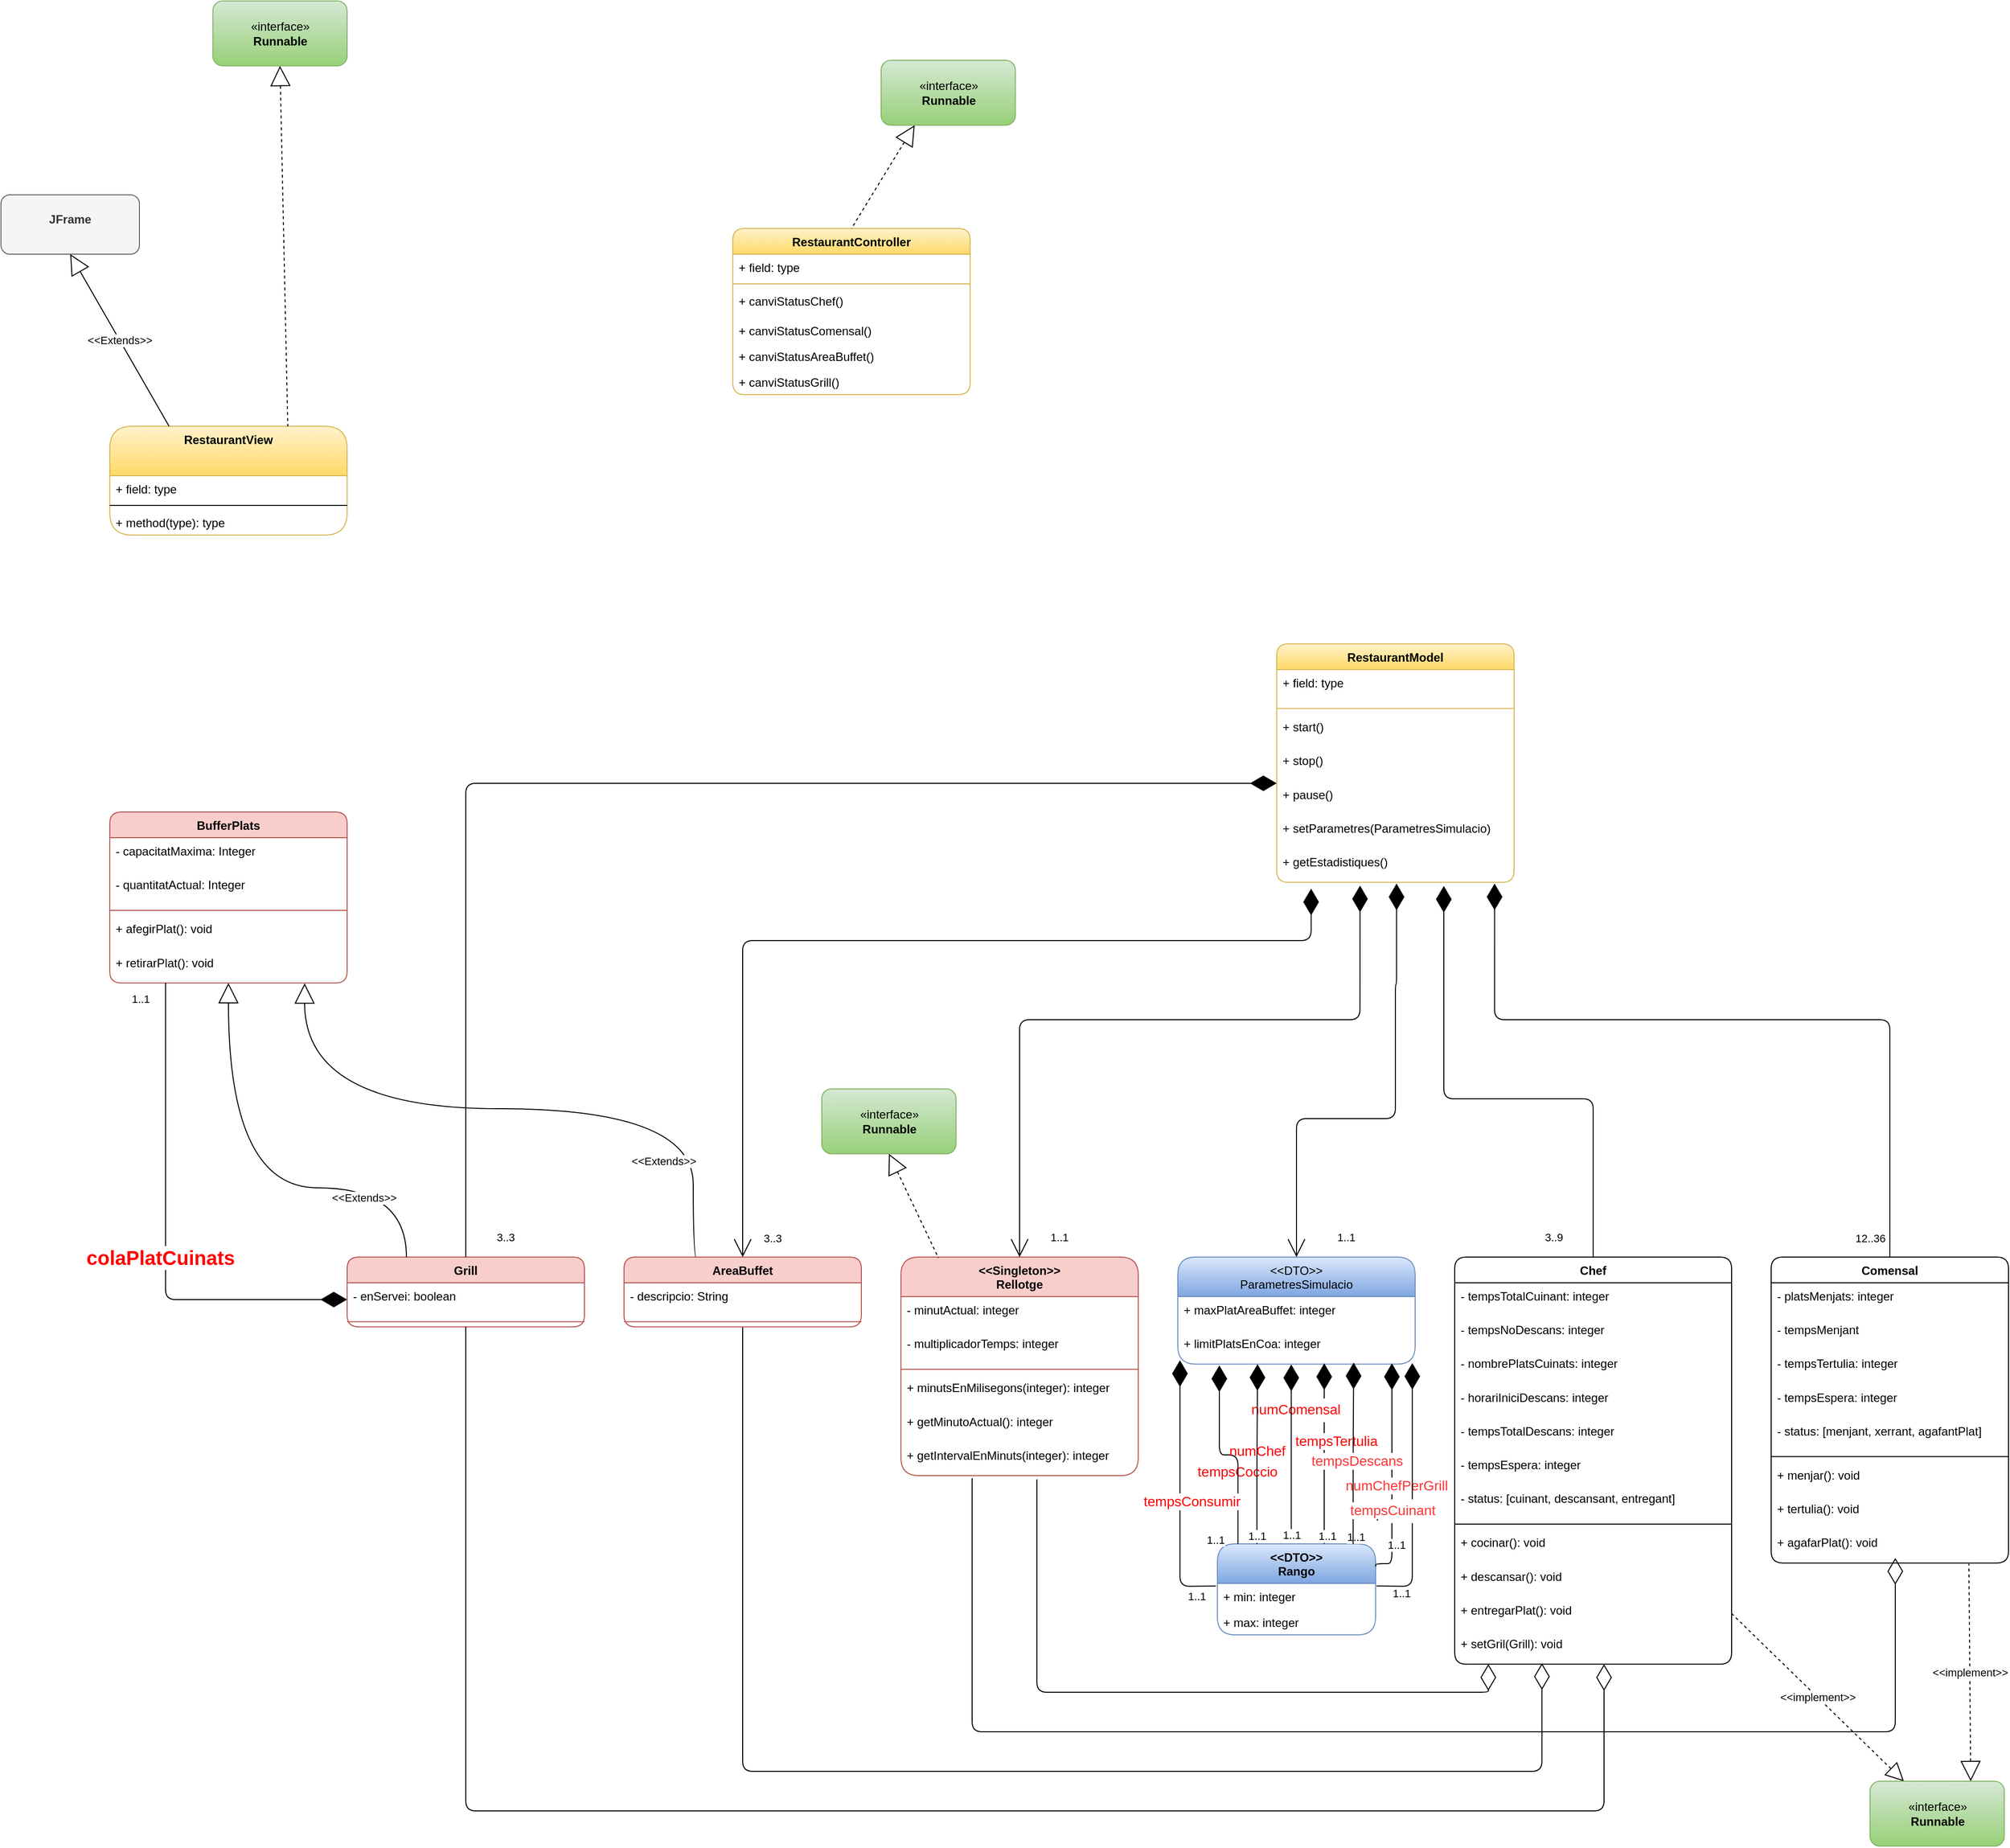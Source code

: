 <mxfile version="20.3.0" type="device"><diagram id="F5AzHidbsRb3U1kMEYtP" name="Classes"><mxGraphModel dx="2878" dy="2271" grid="1" gridSize="10" guides="1" tooltips="1" connect="1" arrows="1" fold="1" page="0" pageScale="1" pageWidth="827" pageHeight="1169" background="none" math="0" shadow="0"><root><mxCell id="0"/><mxCell id="1" parent="0"/><mxCell id="1yfd3yDIQz3GNHURga52-110" value="RestaurantView" style="swimlane;fontStyle=1;align=center;verticalAlign=top;childLayout=stackLayout;horizontal=1;startSize=50;horizontalStack=0;resizeParent=1;resizeParentMax=0;resizeLast=0;collapsible=1;marginBottom=0;rounded=1;fillColor=#fff2cc;gradientColor=#ffd966;strokeColor=#d6b656;" parent="1" vertex="1"><mxGeometry x="-360" y="-400" width="240" height="110" as="geometry"/></mxCell><mxCell id="1yfd3yDIQz3GNHURga52-111" value="+ field: type" style="text;align=left;verticalAlign=top;spacingLeft=4;spacingRight=4;overflow=hidden;rotatable=0;points=[[0,0.5],[1,0.5]];portConstraint=eastwest;rounded=1;" parent="1yfd3yDIQz3GNHURga52-110" vertex="1"><mxGeometry y="50" width="240" height="26" as="geometry"/></mxCell><mxCell id="1yfd3yDIQz3GNHURga52-112" value="" style="line;strokeWidth=1;align=left;verticalAlign=middle;spacingTop=-1;spacingLeft=3;spacingRight=3;rotatable=0;labelPosition=right;points=[];portConstraint=eastwest;rounded=1;" parent="1yfd3yDIQz3GNHURga52-110" vertex="1"><mxGeometry y="76" width="240" height="8" as="geometry"/></mxCell><mxCell id="1yfd3yDIQz3GNHURga52-113" value="+ method(type): type" style="text;align=left;verticalAlign=top;spacingLeft=4;spacingRight=4;overflow=hidden;rotatable=0;points=[[0,0.5],[1,0.5]];portConstraint=eastwest;rounded=1;" parent="1yfd3yDIQz3GNHURga52-110" vertex="1"><mxGeometry y="84" width="240" height="26" as="geometry"/></mxCell><mxCell id="1yfd3yDIQz3GNHURga52-118" value="RestaurantController" style="swimlane;fontStyle=1;align=center;verticalAlign=top;childLayout=stackLayout;horizontal=1;startSize=26;horizontalStack=0;resizeParent=1;resizeParentMax=0;resizeLast=0;collapsible=1;marginBottom=0;fillColor=#fff2cc;strokeColor=#d6b656;rounded=1;gradientColor=#ffd966;" parent="1" vertex="1"><mxGeometry x="270" y="-600" width="240" height="168" as="geometry"/></mxCell><mxCell id="1yfd3yDIQz3GNHURga52-119" value="+ field: type" style="text;strokeColor=none;fillColor=none;align=left;verticalAlign=top;spacingLeft=4;spacingRight=4;overflow=hidden;rotatable=0;points=[[0,0.5],[1,0.5]];portConstraint=eastwest;rounded=1;" parent="1yfd3yDIQz3GNHURga52-118" vertex="1"><mxGeometry y="26" width="240" height="26" as="geometry"/></mxCell><mxCell id="1yfd3yDIQz3GNHURga52-120" value="" style="line;strokeWidth=1;fillColor=none;align=left;verticalAlign=middle;spacingTop=-1;spacingLeft=3;spacingRight=3;rotatable=0;labelPosition=right;points=[];portConstraint=eastwest;strokeColor=inherit;rounded=1;" parent="1yfd3yDIQz3GNHURga52-118" vertex="1"><mxGeometry y="52" width="240" height="8" as="geometry"/></mxCell><mxCell id="1yfd3yDIQz3GNHURga52-121" value="+ canviStatusChef()" style="text;strokeColor=none;fillColor=none;align=left;verticalAlign=top;spacingLeft=4;spacingRight=4;overflow=hidden;rotatable=0;points=[[0,0.5],[1,0.5]];portConstraint=eastwest;rounded=1;" parent="1yfd3yDIQz3GNHURga52-118" vertex="1"><mxGeometry y="60" width="240" height="30" as="geometry"/></mxCell><mxCell id="1yfd3yDIQz3GNHURga52-150" value="+ canviStatusComensal()" style="text;strokeColor=none;fillColor=none;align=left;verticalAlign=top;spacingLeft=4;spacingRight=4;overflow=hidden;rotatable=0;points=[[0,0.5],[1,0.5]];portConstraint=eastwest;rounded=1;" parent="1yfd3yDIQz3GNHURga52-118" vertex="1"><mxGeometry y="90" width="240" height="26" as="geometry"/></mxCell><mxCell id="1yfd3yDIQz3GNHURga52-151" value="+ canviStatusAreaBuffet()" style="text;strokeColor=none;fillColor=none;align=left;verticalAlign=top;spacingLeft=4;spacingRight=4;overflow=hidden;rotatable=0;points=[[0,0.5],[1,0.5]];portConstraint=eastwest;rounded=1;" parent="1yfd3yDIQz3GNHURga52-118" vertex="1"><mxGeometry y="116" width="240" height="26" as="geometry"/></mxCell><mxCell id="1yfd3yDIQz3GNHURga52-152" value="+ canviStatusGrill()" style="text;strokeColor=none;fillColor=none;align=left;verticalAlign=top;spacingLeft=4;spacingRight=4;overflow=hidden;rotatable=0;points=[[0,0.5],[1,0.5]];portConstraint=eastwest;rounded=1;" parent="1yfd3yDIQz3GNHURga52-118" vertex="1"><mxGeometry y="142" width="240" height="26" as="geometry"/></mxCell><mxCell id="1yfd3yDIQz3GNHURga52-1" value="Chef" style="swimlane;fontStyle=1;align=center;verticalAlign=top;childLayout=stackLayout;horizontal=1;startSize=26;horizontalStack=0;resizeParent=1;resizeParentMax=0;resizeLast=0;collapsible=1;marginBottom=0;rounded=1;" parent="1" vertex="1"><mxGeometry x="1000" y="440" width="280" height="411.677" as="geometry"/></mxCell><mxCell id="1yfd3yDIQz3GNHURga52-2" value="- tempsTotalCuinant: integer" style="text;strokeColor=none;fillColor=none;align=left;verticalAlign=top;spacingLeft=4;spacingRight=4;overflow=hidden;rotatable=0;points=[[0,0.5],[1,0.5]];portConstraint=eastwest;rounded=1;" parent="1yfd3yDIQz3GNHURga52-1" vertex="1"><mxGeometry y="26" width="280" height="34.108" as="geometry"/></mxCell><mxCell id="1yfd3yDIQz3GNHURga52-48" value="- tempsNoDescans: integer" style="text;strokeColor=none;fillColor=none;align=left;verticalAlign=top;spacingLeft=4;spacingRight=4;overflow=hidden;rotatable=0;points=[[0,0.5],[1,0.5]];portConstraint=eastwest;rounded=1;" parent="1yfd3yDIQz3GNHURga52-1" vertex="1"><mxGeometry y="60.108" width="280" height="34.108" as="geometry"/></mxCell><mxCell id="1yfd3yDIQz3GNHURga52-49" value="- nombrePlatsCuinats: integer" style="text;strokeColor=none;fillColor=none;align=left;verticalAlign=top;spacingLeft=4;spacingRight=4;overflow=hidden;rotatable=0;points=[[0,0.5],[1,0.5]];portConstraint=eastwest;rounded=1;" parent="1yfd3yDIQz3GNHURga52-1" vertex="1"><mxGeometry y="94.215" width="280" height="34.108" as="geometry"/></mxCell><mxCell id="1yfd3yDIQz3GNHURga52-50" value="- horariIniciDescans: integer" style="text;strokeColor=none;fillColor=none;align=left;verticalAlign=top;spacingLeft=4;spacingRight=4;overflow=hidden;rotatable=0;points=[[0,0.5],[1,0.5]];portConstraint=eastwest;rounded=1;" parent="1yfd3yDIQz3GNHURga52-1" vertex="1"><mxGeometry y="128.323" width="280" height="34.108" as="geometry"/></mxCell><mxCell id="1yfd3yDIQz3GNHURga52-51" value="- tempsTotalDescans: integer" style="text;strokeColor=none;fillColor=none;align=left;verticalAlign=top;spacingLeft=4;spacingRight=4;overflow=hidden;rotatable=0;points=[[0,0.5],[1,0.5]];portConstraint=eastwest;rounded=1;" parent="1yfd3yDIQz3GNHURga52-1" vertex="1"><mxGeometry y="162.43" width="280" height="34.108" as="geometry"/></mxCell><mxCell id="1yfd3yDIQz3GNHURga52-60" value="- tempsEspera: integer" style="text;strokeColor=none;fillColor=none;align=left;verticalAlign=top;spacingLeft=4;spacingRight=4;overflow=hidden;rotatable=0;points=[[0,0.5],[1,0.5]];portConstraint=eastwest;rounded=1;" parent="1yfd3yDIQz3GNHURga52-1" vertex="1"><mxGeometry y="196.538" width="280" height="34.108" as="geometry"/></mxCell><mxCell id="1yfd3yDIQz3GNHURga52-58" value="- status: [cuinant, descansant, entregant]" style="text;strokeColor=none;fillColor=none;align=left;verticalAlign=top;spacingLeft=4;spacingRight=4;overflow=hidden;rotatable=0;points=[[0,0.5],[1,0.5]];portConstraint=eastwest;rounded=1;" parent="1yfd3yDIQz3GNHURga52-1" vertex="1"><mxGeometry y="230.645" width="280" height="34.108" as="geometry"/></mxCell><mxCell id="1yfd3yDIQz3GNHURga52-3" value="" style="line;strokeWidth=1;fillColor=none;align=left;verticalAlign=middle;spacingTop=-1;spacingLeft=3;spacingRight=3;rotatable=0;labelPosition=right;points=[];portConstraint=eastwest;strokeColor=inherit;rounded=1;" parent="1yfd3yDIQz3GNHURga52-1" vertex="1"><mxGeometry y="264.753" width="280" height="10.495" as="geometry"/></mxCell><mxCell id="1yfd3yDIQz3GNHURga52-4" value="+ cocinar(): void" style="text;strokeColor=none;fillColor=none;align=left;verticalAlign=top;spacingLeft=4;spacingRight=4;overflow=hidden;rotatable=0;points=[[0,0.5],[1,0.5]];portConstraint=eastwest;rounded=1;" parent="1yfd3yDIQz3GNHURga52-1" vertex="1"><mxGeometry y="275.247" width="280" height="34.108" as="geometry"/></mxCell><mxCell id="1yfd3yDIQz3GNHURga52-41" value="+ descansar(): void" style="text;strokeColor=none;fillColor=none;align=left;verticalAlign=top;spacingLeft=4;spacingRight=4;overflow=hidden;rotatable=0;points=[[0,0.5],[1,0.5]];portConstraint=eastwest;rounded=1;" parent="1yfd3yDIQz3GNHURga52-1" vertex="1"><mxGeometry y="309.355" width="280" height="34.108" as="geometry"/></mxCell><mxCell id="1yfd3yDIQz3GNHURga52-42" value="+ entregarPlat(): void" style="text;strokeColor=none;fillColor=none;align=left;verticalAlign=top;spacingLeft=4;spacingRight=4;overflow=hidden;rotatable=0;points=[[0,0.5],[1,0.5]];portConstraint=eastwest;rounded=1;" parent="1yfd3yDIQz3GNHURga52-1" vertex="1"><mxGeometry y="343.462" width="280" height="34.108" as="geometry"/></mxCell><mxCell id="1yfd3yDIQz3GNHURga52-47" value="+ setGril(Grill): void" style="text;strokeColor=none;fillColor=none;align=left;verticalAlign=top;spacingLeft=4;spacingRight=4;overflow=hidden;rotatable=0;points=[[0,0.5],[1,0.5]];portConstraint=eastwest;rounded=1;" parent="1yfd3yDIQz3GNHURga52-1" vertex="1"><mxGeometry y="377.57" width="280" height="34.108" as="geometry"/></mxCell><mxCell id="1yfd3yDIQz3GNHURga52-5" value="Comensal" style="swimlane;fontStyle=1;align=center;verticalAlign=top;childLayout=stackLayout;horizontal=1;startSize=26;horizontalStack=0;resizeParent=1;resizeParentMax=0;resizeLast=0;collapsible=1;marginBottom=0;rounded=1;" parent="1" vertex="1"><mxGeometry x="1320" y="440" width="240" height="309.355" as="geometry"/></mxCell><mxCell id="1yfd3yDIQz3GNHURga52-6" value="- platsMenjats: integer" style="text;strokeColor=none;fillColor=none;align=left;verticalAlign=top;spacingLeft=4;spacingRight=4;overflow=hidden;rotatable=0;points=[[0,0.5],[1,0.5]];portConstraint=eastwest;rounded=1;" parent="1yfd3yDIQz3GNHURga52-5" vertex="1"><mxGeometry y="26" width="240" height="34.108" as="geometry"/></mxCell><mxCell id="1yfd3yDIQz3GNHURga52-55" value="- tempsMenjant" style="text;strokeColor=none;fillColor=none;align=left;verticalAlign=top;spacingLeft=4;spacingRight=4;overflow=hidden;rotatable=0;points=[[0,0.5],[1,0.5]];portConstraint=eastwest;rounded=1;" parent="1yfd3yDIQz3GNHURga52-5" vertex="1"><mxGeometry y="60.108" width="240" height="34.108" as="geometry"/></mxCell><mxCell id="1yfd3yDIQz3GNHURga52-56" value="- tempsTertulia: integer" style="text;strokeColor=none;fillColor=none;align=left;verticalAlign=top;spacingLeft=4;spacingRight=4;overflow=hidden;rotatable=0;points=[[0,0.5],[1,0.5]];portConstraint=eastwest;rounded=1;" parent="1yfd3yDIQz3GNHURga52-5" vertex="1"><mxGeometry y="94.215" width="240" height="34.108" as="geometry"/></mxCell><mxCell id="1yfd3yDIQz3GNHURga52-59" value="- tempsEspera: integer" style="text;strokeColor=none;fillColor=none;align=left;verticalAlign=top;spacingLeft=4;spacingRight=4;overflow=hidden;rotatable=0;points=[[0,0.5],[1,0.5]];portConstraint=eastwest;rounded=1;" parent="1yfd3yDIQz3GNHURga52-5" vertex="1"><mxGeometry y="128.323" width="240" height="34.108" as="geometry"/></mxCell><mxCell id="1yfd3yDIQz3GNHURga52-57" value="- status: [menjant, xerrant, agafantPlat]" style="text;strokeColor=none;fillColor=none;align=left;verticalAlign=top;spacingLeft=4;spacingRight=4;overflow=hidden;rotatable=0;points=[[0,0.5],[1,0.5]];portConstraint=eastwest;rounded=1;" parent="1yfd3yDIQz3GNHURga52-5" vertex="1"><mxGeometry y="162.43" width="240" height="34.108" as="geometry"/></mxCell><mxCell id="1yfd3yDIQz3GNHURga52-7" value="" style="line;strokeWidth=1;fillColor=none;align=left;verticalAlign=middle;spacingTop=-1;spacingLeft=3;spacingRight=3;rotatable=0;labelPosition=right;points=[];portConstraint=eastwest;strokeColor=inherit;rounded=1;" parent="1yfd3yDIQz3GNHURga52-5" vertex="1"><mxGeometry y="196.538" width="240" height="10.495" as="geometry"/></mxCell><mxCell id="1yfd3yDIQz3GNHURga52-8" value="+ menjar(): void" style="text;strokeColor=none;fillColor=none;align=left;verticalAlign=top;spacingLeft=4;spacingRight=4;overflow=hidden;rotatable=0;points=[[0,0.5],[1,0.5]];portConstraint=eastwest;rounded=1;" parent="1yfd3yDIQz3GNHURga52-5" vertex="1"><mxGeometry y="207.032" width="240" height="34.108" as="geometry"/></mxCell><mxCell id="1yfd3yDIQz3GNHURga52-53" value="+ tertulia(): void" style="text;strokeColor=none;fillColor=none;align=left;verticalAlign=top;spacingLeft=4;spacingRight=4;overflow=hidden;rotatable=0;points=[[0,0.5],[1,0.5]];portConstraint=eastwest;rounded=1;" parent="1yfd3yDIQz3GNHURga52-5" vertex="1"><mxGeometry y="241.14" width="240" height="34.108" as="geometry"/></mxCell><mxCell id="1yfd3yDIQz3GNHURga52-54" value="+ agafarPlat(): void" style="text;strokeColor=none;fillColor=none;align=left;verticalAlign=top;spacingLeft=4;spacingRight=4;overflow=hidden;rotatable=0;points=[[0,0.5],[1,0.5]];portConstraint=eastwest;rounded=1;" parent="1yfd3yDIQz3GNHURga52-5" vertex="1"><mxGeometry y="275.247" width="240" height="34.108" as="geometry"/></mxCell><mxCell id="1yfd3yDIQz3GNHURga52-13" value="Grill" style="swimlane;fontStyle=1;align=center;verticalAlign=top;childLayout=stackLayout;horizontal=1;startSize=26;horizontalStack=0;resizeParent=1;resizeParentMax=0;resizeLast=0;collapsible=1;marginBottom=0;rounded=1;fillColor=#f8cecc;strokeColor=#b85450;" parent="1" vertex="1"><mxGeometry x="-120" y="440" width="240" height="70.602" as="geometry"/></mxCell><mxCell id="1yfd3yDIQz3GNHURga52-63" value="- enServei: boolean" style="text;strokeColor=none;fillColor=none;align=left;verticalAlign=top;spacingLeft=4;spacingRight=4;overflow=hidden;rotatable=0;points=[[0,0.5],[1,0.5]];portConstraint=eastwest;rounded=1;" parent="1yfd3yDIQz3GNHURga52-13" vertex="1"><mxGeometry y="26" width="240" height="34.108" as="geometry"/></mxCell><mxCell id="1yfd3yDIQz3GNHURga52-15" value="" style="line;strokeWidth=1;fillColor=none;align=left;verticalAlign=middle;spacingTop=-1;spacingLeft=3;spacingRight=3;rotatable=0;labelPosition=right;points=[];portConstraint=eastwest;strokeColor=inherit;rounded=1;" parent="1yfd3yDIQz3GNHURga52-13" vertex="1"><mxGeometry y="60.108" width="240" height="10.495" as="geometry"/></mxCell><mxCell id="1yfd3yDIQz3GNHURga52-28" value="RestaurantModel" style="swimlane;fontStyle=1;align=center;verticalAlign=top;childLayout=stackLayout;horizontal=1;startSize=26;horizontalStack=0;resizeParent=1;resizeParentMax=0;resizeLast=0;collapsible=1;marginBottom=0;rounded=1;fillColor=#fff2cc;gradientColor=#ffd966;strokeColor=#d6b656;" parent="1" vertex="1"><mxGeometry x="820" y="-180" width="240" height="241.14" as="geometry"/></mxCell><mxCell id="1yfd3yDIQz3GNHURga52-29" value="+ field: type" style="text;strokeColor=none;fillColor=none;align=left;verticalAlign=top;spacingLeft=4;spacingRight=4;overflow=hidden;rotatable=0;points=[[0,0.5],[1,0.5]];portConstraint=eastwest;rounded=1;" parent="1yfd3yDIQz3GNHURga52-28" vertex="1"><mxGeometry y="26" width="240" height="34.108" as="geometry"/></mxCell><mxCell id="1yfd3yDIQz3GNHURga52-30" value="" style="line;strokeWidth=1;fillColor=none;align=left;verticalAlign=middle;spacingTop=-1;spacingLeft=3;spacingRight=3;rotatable=0;labelPosition=right;points=[];portConstraint=eastwest;strokeColor=inherit;rounded=1;" parent="1yfd3yDIQz3GNHURga52-28" vertex="1"><mxGeometry y="60.108" width="240" height="10.495" as="geometry"/></mxCell><mxCell id="1yfd3yDIQz3GNHURga52-31" value="+ start()" style="text;strokeColor=none;fillColor=none;align=left;verticalAlign=top;spacingLeft=4;spacingRight=4;overflow=hidden;rotatable=0;points=[[0,0.5],[1,0.5]];portConstraint=eastwest;rounded=1;" parent="1yfd3yDIQz3GNHURga52-28" vertex="1"><mxGeometry y="70.602" width="240" height="34.108" as="geometry"/></mxCell><mxCell id="1yfd3yDIQz3GNHURga52-144" value="+ stop()" style="text;strokeColor=none;fillColor=none;align=left;verticalAlign=top;spacingLeft=4;spacingRight=4;overflow=hidden;rotatable=0;points=[[0,0.5],[1,0.5]];portConstraint=eastwest;rounded=1;" parent="1yfd3yDIQz3GNHURga52-28" vertex="1"><mxGeometry y="104.71" width="240" height="34.108" as="geometry"/></mxCell><mxCell id="1yfd3yDIQz3GNHURga52-145" value="+ pause()" style="text;strokeColor=none;fillColor=none;align=left;verticalAlign=top;spacingLeft=4;spacingRight=4;overflow=hidden;rotatable=0;points=[[0,0.5],[1,0.5]];portConstraint=eastwest;rounded=1;" parent="1yfd3yDIQz3GNHURga52-28" vertex="1"><mxGeometry y="138.817" width="240" height="34.108" as="geometry"/></mxCell><mxCell id="1yfd3yDIQz3GNHURga52-146" value="+ setParametres(ParametresSimulacio)" style="text;strokeColor=none;fillColor=none;align=left;verticalAlign=top;spacingLeft=4;spacingRight=4;overflow=hidden;rotatable=0;points=[[0,0.5],[1,0.5]];portConstraint=eastwest;rounded=1;" parent="1yfd3yDIQz3GNHURga52-28" vertex="1"><mxGeometry y="172.925" width="240" height="34.108" as="geometry"/></mxCell><mxCell id="1yfd3yDIQz3GNHURga52-147" value="+ getEstadistiques()" style="text;strokeColor=none;fillColor=none;align=left;verticalAlign=top;spacingLeft=4;spacingRight=4;overflow=hidden;rotatable=0;points=[[0,0.5],[1,0.5]];portConstraint=eastwest;rounded=1;" parent="1yfd3yDIQz3GNHURga52-28" vertex="1"><mxGeometry y="207.032" width="240" height="34.108" as="geometry"/></mxCell><mxCell id="1yfd3yDIQz3GNHURga52-32" value="" style="endArrow=diamondThin;endFill=1;endSize=24;html=1;rounded=1;exitX=0.5;exitY=0;exitDx=0;exitDy=0;edgeStyle=orthogonalEdgeStyle;entryX=0.145;entryY=1.188;entryDx=0;entryDy=0;startArrow=open;startFill=0;startSize=16;entryPerimeter=0;" parent="1" source="1yfd3yDIQz3GNHURga52-9" target="1yfd3yDIQz3GNHURga52-147" edge="1"><mxGeometry width="160" relative="1" as="geometry"><mxPoint x="510.213" y="469.677" as="sourcePoint"/><mxPoint x="820" y="78.194" as="targetPoint"/><Array as="points"><mxPoint x="280" y="120"/><mxPoint x="855" y="120"/></Array></mxGeometry></mxCell><mxCell id="1yfd3yDIQz3GNHURga52-33" value="3..3" style="edgeLabel;html=1;align=center;verticalAlign=middle;resizable=0;points=[];rounded=1;" parent="1yfd3yDIQz3GNHURga52-32" vertex="1" connectable="0"><mxGeometry x="-0.754" y="-3" relative="1" as="geometry"><mxPoint x="27" y="97" as="offset"/></mxGeometry></mxCell><mxCell id="1yfd3yDIQz3GNHURga52-34" value="" style="endArrow=diamondThin;endFill=1;endSize=24;html=1;rounded=1;exitX=0.5;exitY=0;exitDx=0;exitDy=0;edgeStyle=orthogonalEdgeStyle;entryX=0.918;entryY=1.035;entryDx=0;entryDy=0;entryPerimeter=0;" parent="1" source="1yfd3yDIQz3GNHURga52-5" target="1yfd3yDIQz3GNHURga52-147" edge="1"><mxGeometry width="160" relative="1" as="geometry"><mxPoint x="584.255" y="456.559" as="sourcePoint"/><mxPoint x="1013.44" y="97.567" as="targetPoint"/><Array as="points"><mxPoint x="1440" y="200"/><mxPoint x="1040" y="200"/></Array></mxGeometry></mxCell><mxCell id="1yfd3yDIQz3GNHURga52-37" value="12..36" style="edgeLabel;html=1;align=center;verticalAlign=middle;resizable=0;points=[];rounded=1;" parent="1yfd3yDIQz3GNHURga52-34" vertex="1" connectable="0"><mxGeometry x="-0.597" y="1" relative="1" as="geometry"><mxPoint x="-19" y="137" as="offset"/></mxGeometry></mxCell><mxCell id="1yfd3yDIQz3GNHURga52-35" value="3..3" style="endArrow=diamondThin;endFill=1;endSize=24;html=1;rounded=1;exitX=0.5;exitY=0;exitDx=0;exitDy=0;edgeStyle=elbowEdgeStyle;entryX=0;entryY=0.058;entryDx=0;entryDy=0;elbow=vertical;entryPerimeter=0;" parent="1" source="1yfd3yDIQz3GNHURga52-13" target="1yfd3yDIQz3GNHURga52-145" edge="1"><mxGeometry x="-0.969" y="-40" width="160" relative="1" as="geometry"><mxPoint x="732.34" y="430.323" as="sourcePoint"/><mxPoint x="320" y="150" as="targetPoint"/><Array as="points"><mxPoint x="440" y="-39"/></Array><mxPoint as="offset"/></mxGeometry></mxCell><mxCell id="1yfd3yDIQz3GNHURga52-36" value="3..9" style="endArrow=diamondThin;endFill=1;endSize=24;html=1;rounded=1;exitX=0.5;exitY=0;exitDx=0;exitDy=0;edgeStyle=orthogonalEdgeStyle;entryX=0.704;entryY=1.105;entryDx=0;entryDy=0;entryPerimeter=0;" parent="1" source="1yfd3yDIQz3GNHURga52-1" target="1yfd3yDIQz3GNHURga52-147" edge="1"><mxGeometry x="-0.924" y="40" width="160" relative="1" as="geometry"><mxPoint x="744.681" y="443.441" as="sourcePoint"/><mxPoint x="958.72" y="95.247" as="targetPoint"/><mxPoint as="offset"/><Array as="points"><mxPoint x="1140" y="280"/><mxPoint x="989" y="280"/></Array></mxGeometry></mxCell><mxCell id="1yfd3yDIQz3GNHURga52-99" value="&amp;lt;&amp;lt;implement&amp;gt;&amp;gt;" style="rounded=1;orthogonalLoop=1;jettySize=auto;html=1;strokeWidth=1;startArrow=block;startFill=0;endArrow=none;endFill=0;startSize=16;endSize=18;dashed=1;entryX=1;entryY=0.5;entryDx=0;entryDy=0;" parent="1" source="1yfd3yDIQz3GNHURga52-38" target="1yfd3yDIQz3GNHURga52-42" edge="1"><mxGeometry relative="1" as="geometry"><mxPoint x="1213.617" y="417.204" as="targetPoint"/><Array as="points"/></mxGeometry></mxCell><mxCell id="1yfd3yDIQz3GNHURga52-101" value="&amp;lt;&amp;lt;implement&amp;gt;&amp;gt;" style="rounded=1;orthogonalLoop=1;jettySize=auto;html=1;exitX=0.75;exitY=0;exitDx=0;exitDy=0;entryX=0.833;entryY=1.025;entryDx=0;entryDy=0;strokeWidth=1;startArrow=block;startFill=0;endArrow=none;endFill=0;startSize=18;endSize=18;dashed=1;entryPerimeter=0;" parent="1" source="1yfd3yDIQz3GNHURga52-38" target="1yfd3yDIQz3GNHURga52-54" edge="1"><mxGeometry relative="1" as="geometry"/></mxCell><mxCell id="1yfd3yDIQz3GNHURga52-38" value="«interface»&lt;br&gt;&lt;b&gt;Runnable&lt;/b&gt;" style="html=1;rounded=1;fillColor=#d5e8d4;strokeColor=#82b366;gradientColor=#97d077;" parent="1" vertex="1"><mxGeometry x="1419.996" y="970.005" width="135.745" height="65.591" as="geometry"/></mxCell><mxCell id="1yfd3yDIQz3GNHURga52-46" value="" style="endArrow=diamondThin;endFill=0;endSize=24;html=1;rounded=1;strokeWidth=1;edgeStyle=orthogonalEdgeStyle;" parent="1" source="1yfd3yDIQz3GNHURga52-13" target="1yfd3yDIQz3GNHURga52-47" edge="1"><mxGeometry width="160" relative="1" as="geometry"><mxPoint x="214.043" y="640.215" as="sourcePoint"/><mxPoint x="732.34" y="456.559" as="targetPoint"/><Array as="points"><mxPoint y="1000"/><mxPoint x="1151" y="1000"/></Array></mxGeometry></mxCell><mxCell id="1yfd3yDIQz3GNHURga52-64" value="&lt;&lt;DTO&gt;&gt;&#10;ParametresSimulacio" style="swimlane;fontStyle=0;childLayout=stackLayout;horizontal=1;startSize=40;fillColor=#dae8fc;horizontalStack=0;resizeParent=1;resizeParentMax=0;resizeLast=0;collapsible=1;marginBottom=0;rounded=1;strokeColor=#6c8ebf;gradientColor=#7ea6e0;" parent="1" vertex="1"><mxGeometry x="720" y="440" width="240" height="108.215" as="geometry"><mxRectangle x="-480" y="417.2" width="150" height="30" as="alternateBounds"/></mxGeometry></mxCell><mxCell id="1yfd3yDIQz3GNHURga52-82" value="+ maxPlatAreaBuffet: integer" style="text;strokeColor=none;fillColor=none;align=left;verticalAlign=top;spacingLeft=4;spacingRight=4;overflow=hidden;rotatable=0;points=[[0,0.5],[1,0.5]];portConstraint=eastwest;rounded=1;" parent="1yfd3yDIQz3GNHURga52-64" vertex="1"><mxGeometry y="40" width="240" height="34.108" as="geometry"/></mxCell><mxCell id="1yfd3yDIQz3GNHURga52-85" value="+ limitPlatsEnCoa: integer" style="text;strokeColor=none;fillColor=none;align=left;verticalAlign=top;spacingLeft=4;spacingRight=4;overflow=hidden;rotatable=0;points=[[0,0.5],[1,0.5]];portConstraint=eastwest;rounded=1;" parent="1yfd3yDIQz3GNHURga52-64" vertex="1"><mxGeometry y="74.108" width="240" height="34.108" as="geometry"/></mxCell><mxCell id="1yfd3yDIQz3GNHURga52-68" value="1..1" style="endArrow=diamondThin;endFill=1;endSize=24;html=1;rounded=1;strokeWidth=1;exitX=0.5;exitY=0;exitDx=0;exitDy=0;edgeStyle=orthogonalEdgeStyle;entryX=0.505;entryY=1.037;entryDx=0;entryDy=0;entryPerimeter=0;startArrow=open;startFill=0;startSize=16;" parent="1" source="1yfd3yDIQz3GNHURga52-64" target="1yfd3yDIQz3GNHURga52-147" edge="1"><mxGeometry x="-0.916" y="-50" width="160" relative="1" as="geometry"><mxPoint x="411.489" y="456.559" as="sourcePoint"/><mxPoint x="897.28" y="95.725" as="targetPoint"/><Array as="points"><mxPoint x="840" y="300"/><mxPoint x="940" y="300"/><mxPoint x="940" y="164"/><mxPoint x="941" y="164"/></Array><mxPoint as="offset"/></mxGeometry></mxCell><mxCell id="1yfd3yDIQz3GNHURga52-69" value="" style="endArrow=diamondThin;endFill=0;endSize=24;html=1;rounded=1;strokeWidth=1;edgeStyle=orthogonalEdgeStyle;entryX=0.315;entryY=0.97;entryDx=0;entryDy=0;entryPerimeter=0;" parent="1" source="1yfd3yDIQz3GNHURga52-9" target="1yfd3yDIQz3GNHURga52-47" edge="1"><mxGeometry width="160" relative="1" as="geometry"><mxPoint x="269.525" y="655.115" as="sourcePoint"/><mxPoint x="1100" y="890" as="targetPoint"/><Array as="points"><mxPoint x="280" y="960"/><mxPoint x="1088" y="960"/></Array></mxGeometry></mxCell><mxCell id="1yfd3yDIQz3GNHURga52-88" value="&lt;&lt;Singleton&gt;&gt;&#10;Rellotge" style="swimlane;fontStyle=1;align=center;verticalAlign=top;childLayout=stackLayout;horizontal=1;startSize=40;horizontalStack=0;resizeParent=1;resizeParentMax=0;resizeLast=0;collapsible=1;marginBottom=0;rounded=1;fillColor=#f8cecc;strokeColor=#b85450;" parent="1" vertex="1"><mxGeometry x="440" y="440" width="240" height="221.032" as="geometry"/></mxCell><mxCell id="1yfd3yDIQz3GNHURga52-89" value="- minutActual: integer" style="text;strokeColor=none;fillColor=none;align=left;verticalAlign=top;spacingLeft=4;spacingRight=4;overflow=hidden;rotatable=0;points=[[0,0.5],[1,0.5]];portConstraint=eastwest;rounded=1;" parent="1yfd3yDIQz3GNHURga52-88" vertex="1"><mxGeometry y="40" width="240" height="34.108" as="geometry"/></mxCell><mxCell id="1yfd3yDIQz3GNHURga52-107" value="- multiplicadorTemps: integer" style="text;strokeColor=none;fillColor=none;align=left;verticalAlign=top;spacingLeft=4;spacingRight=4;overflow=hidden;rotatable=0;points=[[0,0.5],[1,0.5]];portConstraint=eastwest;rounded=1;" parent="1yfd3yDIQz3GNHURga52-88" vertex="1"><mxGeometry y="74.108" width="240" height="34.108" as="geometry"/></mxCell><mxCell id="1yfd3yDIQz3GNHURga52-90" value="" style="line;strokeWidth=1;fillColor=none;align=left;verticalAlign=middle;spacingTop=-1;spacingLeft=3;spacingRight=3;rotatable=0;labelPosition=right;points=[];portConstraint=eastwest;strokeColor=inherit;rounded=1;" parent="1yfd3yDIQz3GNHURga52-88" vertex="1"><mxGeometry y="108.215" width="240" height="10.495" as="geometry"/></mxCell><mxCell id="1yfd3yDIQz3GNHURga52-95" value="+ minutsEnMilisegons(integer): integer" style="text;strokeColor=none;fillColor=none;align=left;verticalAlign=top;spacingLeft=4;spacingRight=4;overflow=hidden;rotatable=0;points=[[0,0.5],[1,0.5]];portConstraint=eastwest;rounded=1;" parent="1yfd3yDIQz3GNHURga52-88" vertex="1"><mxGeometry y="118.71" width="240" height="34.108" as="geometry"/></mxCell><mxCell id="1yfd3yDIQz3GNHURga52-102" value="+ getMinutoActual(): integer" style="text;strokeColor=none;fillColor=none;align=left;verticalAlign=top;spacingLeft=4;spacingRight=4;overflow=hidden;rotatable=0;points=[[0,0.5],[1,0.5]];portConstraint=eastwest;rounded=1;" parent="1yfd3yDIQz3GNHURga52-88" vertex="1"><mxGeometry y="152.817" width="240" height="34.108" as="geometry"/></mxCell><mxCell id="1yfd3yDIQz3GNHURga52-109" value="+ getIntervalEnMinuts(integer): integer" style="text;strokeColor=none;fillColor=none;align=left;verticalAlign=top;spacingLeft=4;spacingRight=4;overflow=hidden;rotatable=0;points=[[0,0.5],[1,0.5]];portConstraint=eastwest;rounded=1;" parent="1yfd3yDIQz3GNHURga52-88" vertex="1"><mxGeometry y="186.925" width="240" height="34.108" as="geometry"/></mxCell><mxCell id="1yfd3yDIQz3GNHURga52-141" value="«interface»&lt;br&gt;&lt;b&gt;Runnable&lt;/b&gt;" style="html=1;rounded=1;fillColor=#d5e8d4;strokeColor=#82b366;gradientColor=#97d077;" parent="1" vertex="1"><mxGeometry x="359.998" y="270.005" width="135.745" height="65.591" as="geometry"/></mxCell><mxCell id="1yfd3yDIQz3GNHURga52-142" value="1..1" style="endArrow=diamondThin;endFill=1;endSize=24;html=1;rounded=1;exitX=0.5;exitY=0;exitDx=0;exitDy=0;edgeStyle=orthogonalEdgeStyle;entryX=0.351;entryY=1.097;entryDx=0;entryDy=0;entryPerimeter=0;startArrow=open;startFill=0;startSize=16;" parent="1" source="1yfd3yDIQz3GNHURga52-88" target="1yfd3yDIQz3GNHURga52-147" edge="1"><mxGeometry x="-0.944" y="-40" width="160" relative="1" as="geometry"><mxPoint x="263.404" y="430.323" as="sourcePoint"/><mxPoint x="846.16" y="96.236" as="targetPoint"/><Array as="points"><mxPoint x="560" y="200"/><mxPoint x="904" y="200"/></Array><mxPoint as="offset"/></mxGeometry></mxCell><mxCell id="iZ9OrU1UNK4X2crRO8BI-17" value="&lt;&lt;DTO&gt;&gt;&#10;Rango" style="swimlane;fontStyle=1;align=center;verticalAlign=top;childLayout=stackLayout;horizontal=1;startSize=40;horizontalStack=0;resizeParent=1;resizeParentMax=0;resizeLast=0;collapsible=1;marginBottom=0;fillColor=#dae8fc;strokeColor=#6c8ebf;gradientColor=#7ea6e0;rounded=1;" parent="1" vertex="1"><mxGeometry x="760" y="730" width="160" height="92" as="geometry"/></mxCell><mxCell id="iZ9OrU1UNK4X2crRO8BI-18" value="+ min: integer" style="text;strokeColor=none;fillColor=none;align=left;verticalAlign=top;spacingLeft=4;spacingRight=4;overflow=hidden;rotatable=0;points=[[0,0.5],[1,0.5]];portConstraint=eastwest;" parent="iZ9OrU1UNK4X2crRO8BI-17" vertex="1"><mxGeometry y="40" width="160" height="26" as="geometry"/></mxCell><mxCell id="iZ9OrU1UNK4X2crRO8BI-21" value="+ max: integer" style="text;strokeColor=none;fillColor=none;align=left;verticalAlign=top;spacingLeft=4;spacingRight=4;overflow=hidden;rotatable=0;points=[[0,0.5],[1,0.5]];portConstraint=eastwest;" parent="iZ9OrU1UNK4X2crRO8BI-17" vertex="1"><mxGeometry y="66" width="160" height="26" as="geometry"/></mxCell><mxCell id="iZ9OrU1UNK4X2crRO8BI-22" value="BufferPlats" style="swimlane;fontStyle=1;align=center;verticalAlign=top;childLayout=stackLayout;horizontal=1;startSize=26;horizontalStack=0;resizeParent=1;resizeParentMax=0;resizeLast=0;collapsible=1;marginBottom=0;rounded=1;fillColor=#f8cecc;strokeColor=#b85450;" parent="1" vertex="1"><mxGeometry x="-360" y="-10" width="240" height="172.925" as="geometry"/></mxCell><mxCell id="iZ9OrU1UNK4X2crRO8BI-23" value="- capacitatMaxima: Integer" style="text;strokeColor=none;fillColor=none;align=left;verticalAlign=top;spacingLeft=4;spacingRight=4;overflow=hidden;rotatable=0;points=[[0,0.5],[1,0.5]];portConstraint=eastwest;rounded=1;" parent="iZ9OrU1UNK4X2crRO8BI-22" vertex="1"><mxGeometry y="26" width="240" height="34.108" as="geometry"/></mxCell><mxCell id="iZ9OrU1UNK4X2crRO8BI-24" value="- quantitatActual: Integer" style="text;strokeColor=none;fillColor=none;align=left;verticalAlign=top;spacingLeft=4;spacingRight=4;overflow=hidden;rotatable=0;points=[[0,0.5],[1,0.5]];portConstraint=eastwest;rounded=1;" parent="iZ9OrU1UNK4X2crRO8BI-22" vertex="1"><mxGeometry y="60.108" width="240" height="34.108" as="geometry"/></mxCell><mxCell id="iZ9OrU1UNK4X2crRO8BI-25" value="" style="line;strokeWidth=1;fillColor=none;align=left;verticalAlign=middle;spacingTop=-1;spacingLeft=3;spacingRight=3;rotatable=0;labelPosition=right;points=[];portConstraint=eastwest;strokeColor=inherit;rounded=1;" parent="iZ9OrU1UNK4X2crRO8BI-22" vertex="1"><mxGeometry y="94.215" width="240" height="10.495" as="geometry"/></mxCell><mxCell id="iZ9OrU1UNK4X2crRO8BI-26" value="+ afegirPlat(): void" style="text;strokeColor=none;fillColor=none;align=left;verticalAlign=top;spacingLeft=4;spacingRight=4;overflow=hidden;rotatable=0;points=[[0,0.5],[1,0.5]];portConstraint=eastwest;rounded=1;" parent="iZ9OrU1UNK4X2crRO8BI-22" vertex="1"><mxGeometry y="104.71" width="240" height="34.108" as="geometry"/></mxCell><mxCell id="iZ9OrU1UNK4X2crRO8BI-27" value="+ retirarPlat(): void" style="text;strokeColor=none;fillColor=none;align=left;verticalAlign=top;spacingLeft=4;spacingRight=4;overflow=hidden;rotatable=0;points=[[0,0.5],[1,0.5]];portConstraint=eastwest;rounded=1;" parent="iZ9OrU1UNK4X2crRO8BI-22" vertex="1"><mxGeometry y="138.817" width="240" height="34.108" as="geometry"/></mxCell><mxCell id="iZ9OrU1UNK4X2crRO8BI-28" value="&amp;lt;&amp;lt;Extends&amp;gt;&amp;gt;" style="rounded=1;orthogonalLoop=1;jettySize=auto;html=1;exitX=0.821;exitY=1.009;exitDx=0;exitDy=0;strokeWidth=1;startArrow=block;startFill=0;endArrow=none;endFill=0;startSize=18;endSize=18;exitPerimeter=0;entryX=0.323;entryY=0.011;entryDx=0;entryDy=0;entryPerimeter=0;edgeStyle=orthogonalEdgeStyle;curved=1;" parent="1" source="iZ9OrU1UNK4X2crRO8BI-27" target="1yfd3yDIQz3GNHURga52-9" edge="1"><mxGeometry x="0.678" y="-30" relative="1" as="geometry"><mxPoint x="-50" y="420" as="targetPoint"/><mxPoint x="-140.0" y="335.376" as="sourcePoint"/><Array as="points"><mxPoint x="-163" y="290"/><mxPoint x="230" y="290"/><mxPoint x="230" y="443"/></Array><mxPoint as="offset"/></mxGeometry></mxCell><mxCell id="1yfd3yDIQz3GNHURga52-9" value="AreaBuffet" style="swimlane;fontStyle=1;align=center;verticalAlign=top;childLayout=stackLayout;horizontal=1;startSize=26;horizontalStack=0;resizeParent=1;resizeParentMax=0;resizeLast=0;collapsible=1;marginBottom=0;rounded=1;fillColor=#f8cecc;strokeColor=#b85450;" parent="1" vertex="1"><mxGeometry x="160" y="440" width="240" height="70.602" as="geometry"/></mxCell><mxCell id="1yfd3yDIQz3GNHURga52-10" value="- descripcio: String" style="text;strokeColor=none;fillColor=none;align=left;verticalAlign=top;spacingLeft=4;spacingRight=4;overflow=hidden;rotatable=0;points=[[0,0.5],[1,0.5]];portConstraint=eastwest;rounded=1;" parent="1yfd3yDIQz3GNHURga52-9" vertex="1"><mxGeometry y="26" width="240" height="34.108" as="geometry"/></mxCell><mxCell id="1yfd3yDIQz3GNHURga52-11" value="" style="line;strokeWidth=1;fillColor=none;align=left;verticalAlign=middle;spacingTop=-1;spacingLeft=3;spacingRight=3;rotatable=0;labelPosition=right;points=[];portConstraint=eastwest;strokeColor=inherit;rounded=1;" parent="1yfd3yDIQz3GNHURga52-9" vertex="1"><mxGeometry y="60.108" width="240" height="10.495" as="geometry"/></mxCell><mxCell id="iZ9OrU1UNK4X2crRO8BI-33" value="" style="rounded=1;orthogonalLoop=1;jettySize=auto;html=1;exitX=0.5;exitY=1;exitDx=0;exitDy=0;strokeWidth=1;startArrow=block;startFill=0;endArrow=none;endFill=0;startSize=18;endSize=18;dashed=1;entryX=0.158;entryY=0.004;entryDx=0;entryDy=0;entryPerimeter=0;" parent="1" source="1yfd3yDIQz3GNHURga52-141" target="1yfd3yDIQz3GNHURga52-88" edge="1"><mxGeometry relative="1" as="geometry"><mxPoint x="206.96" y="453.403" as="targetPoint"/><mxPoint x="157.87" y="205.596" as="sourcePoint"/></mxGeometry></mxCell><mxCell id="KkhnRoFOUl9ir9obgfW6-1" value="&amp;lt;&amp;lt;Extends&amp;gt;&amp;gt;" style="rounded=1;orthogonalLoop=1;jettySize=auto;html=1;strokeWidth=1;startArrow=block;startFill=0;endArrow=none;endFill=0;startSize=18;endSize=18;edgeStyle=orthogonalEdgeStyle;curved=1;entryX=0.25;entryY=0;entryDx=0;entryDy=0;" parent="1" source="iZ9OrU1UNK4X2crRO8BI-27" target="1yfd3yDIQz3GNHURga52-13" edge="1"><mxGeometry x="0.507" y="-10" relative="1" as="geometry"><mxPoint x="210" y="900" as="targetPoint"/><mxPoint x="-220" y="230" as="sourcePoint"/><Array as="points"><mxPoint x="-240" y="370"/><mxPoint x="-60" y="370"/></Array><mxPoint as="offset"/></mxGeometry></mxCell><mxCell id="KkhnRoFOUl9ir9obgfW6-2" value="" style="endArrow=diamondThin;endFill=1;endSize=24;html=1;rounded=1;exitX=0.235;exitY=0.992;exitDx=0;exitDy=0;edgeStyle=elbowEdgeStyle;exitPerimeter=0;entryX=0;entryY=0.5;entryDx=0;entryDy=0;elbow=vertical;" parent="1" source="iZ9OrU1UNK4X2crRO8BI-27" edge="1"><mxGeometry width="160" relative="1" as="geometry"><mxPoint x="290" y="930" as="sourcePoint"/><mxPoint x="-120" y="483.054" as="targetPoint"/><Array as="points"><mxPoint x="-230" y="483"/></Array></mxGeometry></mxCell><mxCell id="KkhnRoFOUl9ir9obgfW6-3" value="1..1" style="edgeLabel;html=1;align=center;verticalAlign=middle;resizable=0;points=[];rounded=1;" parent="KkhnRoFOUl9ir9obgfW6-2" vertex="1" connectable="0"><mxGeometry x="-0.754" y="-3" relative="1" as="geometry"><mxPoint x="-23" y="-46" as="offset"/></mxGeometry></mxCell><mxCell id="KkhnRoFOUl9ir9obgfW6-4" value="colaPlatCuinats" style="edgeLabel;html=1;align=center;verticalAlign=middle;resizable=0;points=[];fontSize=20;fontColor=#FF0000;fontStyle=1" parent="KkhnRoFOUl9ir9obgfW6-2" vertex="1" connectable="0"><mxGeometry x="-0.095" y="-1" relative="1" as="geometry"><mxPoint x="-5" y="49" as="offset"/></mxGeometry></mxCell><mxCell id="KkhnRoFOUl9ir9obgfW6-7" value="" style="endArrow=diamondThin;endFill=1;endSize=24;html=1;rounded=1;edgeStyle=elbowEdgeStyle;elbow=vertical;exitX=0.675;exitY=-0.003;exitDx=0;exitDy=0;exitPerimeter=0;entryX=0.617;entryY=0.979;entryDx=0;entryDy=0;entryPerimeter=0;" parent="1" source="iZ9OrU1UNK4X2crRO8BI-17" target="1yfd3yDIQz3GNHURga52-85" edge="1"><mxGeometry width="160" relative="1" as="geometry"><mxPoint x="-293.6" y="172.652" as="sourcePoint"/><mxPoint x="868" y="550" as="targetPoint"/></mxGeometry></mxCell><mxCell id="KkhnRoFOUl9ir9obgfW6-8" value="1..1" style="edgeLabel;html=1;align=center;verticalAlign=middle;resizable=0;points=[];rounded=1;" parent="KkhnRoFOUl9ir9obgfW6-7" vertex="1" connectable="0"><mxGeometry x="-0.754" y="-3" relative="1" as="geometry"><mxPoint x="29" y="16" as="offset"/></mxGeometry></mxCell><mxCell id="KkhnRoFOUl9ir9obgfW6-35" value="&lt;span style=&quot;font-size: 14px; font-weight: 400; text-align: left;&quot;&gt;tempsTertulia&lt;/span&gt;" style="edgeLabel;html=1;align=center;verticalAlign=middle;resizable=0;points=[];fontSize=14;fontColor=#FF0000;fontStyle=1;labelBackgroundColor=#FFFFFF;" parent="KkhnRoFOUl9ir9obgfW6-7" vertex="1" connectable="0"><mxGeometry x="-0.095" y="-1" relative="1" as="geometry"><mxPoint x="11" y="-21" as="offset"/></mxGeometry></mxCell><mxCell id="KkhnRoFOUl9ir9obgfW6-10" value="1..1" style="endArrow=diamondThin;endFill=1;endSize=24;html=1;rounded=1;edgeStyle=elbowEdgeStyle;entryX=0.009;entryY=0.886;entryDx=0;entryDy=0;entryPerimeter=0;elbow=vertical;exitX=-0.009;exitY=0.1;exitDx=0;exitDy=0;exitPerimeter=0;" parent="1" source="iZ9OrU1UNK4X2crRO8BI-18" target="1yfd3yDIQz3GNHURga52-85" edge="1"><mxGeometry x="-0.854" y="10" width="160" relative="1" as="geometry"><mxPoint x="750" y="780" as="sourcePoint"/><mxPoint x="720" y="540" as="targetPoint"/><Array as="points"><mxPoint x="740" y="773"/></Array><mxPoint as="offset"/></mxGeometry></mxCell><mxCell id="KkhnRoFOUl9ir9obgfW6-11" value="1..1" style="edgeLabel;html=1;align=center;verticalAlign=middle;resizable=0;points=[];rounded=1;" parent="KkhnRoFOUl9ir9obgfW6-10" vertex="1" connectable="0"><mxGeometry x="-0.754" y="-3" relative="1" as="geometry"><mxPoint x="31" y="-44" as="offset"/></mxGeometry></mxCell><mxCell id="KkhnRoFOUl9ir9obgfW6-12" value="&lt;span style=&quot;font-size: 14px; font-weight: 400; text-align: left;&quot;&gt;tempsCoccio&lt;/span&gt;" style="edgeLabel;html=1;align=center;verticalAlign=middle;resizable=0;points=[];fontSize=14;fontColor=#FF0000;fontStyle=1;labelBackgroundColor=none;" parent="KkhnRoFOUl9ir9obgfW6-10" vertex="1" connectable="0"><mxGeometry x="-0.095" y="-1" relative="1" as="geometry"><mxPoint x="57" y="-33" as="offset"/></mxGeometry></mxCell><mxCell id="KkhnRoFOUl9ir9obgfW6-13" value="" style="endArrow=diamondThin;endFill=1;endSize=24;html=1;rounded=1;exitX=0.13;exitY=0.001;exitDx=0;exitDy=0;edgeStyle=elbowEdgeStyle;elbow=vertical;exitPerimeter=0;entryX=0.175;entryY=1.038;entryDx=0;entryDy=0;entryPerimeter=0;" parent="1" source="iZ9OrU1UNK4X2crRO8BI-17" target="1yfd3yDIQz3GNHURga52-85" edge="1"><mxGeometry width="160" relative="1" as="geometry"><mxPoint x="780.8" y="715.252" as="sourcePoint"/><mxPoint x="770" y="540" as="targetPoint"/></mxGeometry></mxCell><mxCell id="KkhnRoFOUl9ir9obgfW6-15" value="&lt;span style=&quot;font-size: 12px; font-weight: 400; text-align: left;&quot;&gt;numComensal&lt;/span&gt;" style="edgeLabel;html=1;align=center;verticalAlign=middle;resizable=0;points=[];fontSize=20;fontColor=#FF0000;fontStyle=1;labelBackgroundColor=#FFFFFF;" parent="KkhnRoFOUl9ir9obgfW6-13" vertex="1" connectable="0"><mxGeometry x="-0.095" y="-1" relative="1" as="geometry"><mxPoint x="58" y="-45" as="offset"/></mxGeometry></mxCell><mxCell id="KkhnRoFOUl9ir9obgfW6-36" value="&lt;span style=&quot;font-size: 14px; font-weight: 400; text-align: left;&quot;&gt;numComensal&lt;/span&gt;" style="edgeLabel;html=1;align=center;verticalAlign=middle;resizable=0;points=[];fontSize=14;fontColor=#FF0000;fontStyle=1;labelBackgroundColor=#FFFFFF;" parent="KkhnRoFOUl9ir9obgfW6-13" vertex="1" connectable="0"><mxGeometry x="-0.095" y="-1" relative="1" as="geometry"><mxPoint x="58" y="-45" as="offset"/></mxGeometry></mxCell><mxCell id="KkhnRoFOUl9ir9obgfW6-16" value="" style="endArrow=diamondThin;endFill=1;endSize=24;html=1;rounded=1;exitX=0.25;exitY=0;exitDx=0;exitDy=0;edgeStyle=elbowEdgeStyle;entryX=0.336;entryY=1.003;entryDx=0;entryDy=0;elbow=vertical;entryPerimeter=0;" parent="1" source="iZ9OrU1UNK4X2crRO8BI-17" target="1yfd3yDIQz3GNHURga52-85" edge="1"><mxGeometry width="160" relative="1" as="geometry"><mxPoint x="700" y="1271.44" as="sourcePoint"/><mxPoint x="720" y="517.161" as="targetPoint"/><Array as="points"><mxPoint x="790" y="650"/></Array></mxGeometry></mxCell><mxCell id="KkhnRoFOUl9ir9obgfW6-17" value="1..1" style="edgeLabel;html=1;align=center;verticalAlign=middle;resizable=0;points=[];rounded=1;" parent="KkhnRoFOUl9ir9obgfW6-16" vertex="1" connectable="0"><mxGeometry x="-0.754" y="-3" relative="1" as="geometry"><mxPoint x="-3" y="14" as="offset"/></mxGeometry></mxCell><mxCell id="KkhnRoFOUl9ir9obgfW6-37" value="&lt;span style=&quot;font-size: 14px; font-weight: 400; text-align: left;&quot;&gt;numChef&lt;/span&gt;" style="edgeLabel;html=1;align=center;verticalAlign=middle;resizable=0;points=[];fontSize=14;fontColor=#FF0000;fontStyle=1;labelBackgroundColor=none;" parent="KkhnRoFOUl9ir9obgfW6-16" vertex="1" connectable="0"><mxGeometry x="-0.095" y="-1" relative="1" as="geometry"><mxPoint x="-2" y="-12" as="offset"/></mxGeometry></mxCell><mxCell id="KkhnRoFOUl9ir9obgfW6-19" value="" style="endArrow=diamondThin;endFill=1;endSize=24;html=1;rounded=1;edgeStyle=elbowEdgeStyle;elbow=vertical;exitX=0.467;exitY=-0.024;exitDx=0;exitDy=0;exitPerimeter=0;entryX=0.478;entryY=1.013;entryDx=0;entryDy=0;entryPerimeter=0;" parent="1" source="iZ9OrU1UNK4X2crRO8BI-17" target="1yfd3yDIQz3GNHURga52-85" edge="1"><mxGeometry width="160" relative="1" as="geometry"><mxPoint x="850" y="1280" as="sourcePoint"/><mxPoint x="830" y="550" as="targetPoint"/></mxGeometry></mxCell><mxCell id="KkhnRoFOUl9ir9obgfW6-20" value="1..1" style="edgeLabel;html=1;align=center;verticalAlign=middle;resizable=0;points=[];rounded=1;" parent="KkhnRoFOUl9ir9obgfW6-19" vertex="1" connectable="0"><mxGeometry x="-0.754" y="-3" relative="1" as="geometry"><mxPoint x="-3" y="15" as="offset"/></mxGeometry></mxCell><mxCell id="KkhnRoFOUl9ir9obgfW6-21" value="&lt;span style=&quot;font-size: 14px; font-weight: 400; text-align: left;&quot;&gt;tempsConsumir&lt;/span&gt;" style="edgeLabel;html=1;align=center;verticalAlign=middle;resizable=0;points=[];fontSize=14;fontColor=#FF0000;fontStyle=1" parent="KkhnRoFOUl9ir9obgfW6-19" vertex="1" connectable="0"><mxGeometry x="-0.095" y="-1" relative="1" as="geometry"><mxPoint x="-102" y="40" as="offset"/></mxGeometry></mxCell><mxCell id="KkhnRoFOUl9ir9obgfW6-22" value="" style="endArrow=diamondThin;endFill=1;endSize=24;html=1;rounded=1;exitX=1;exitY=0.25;exitDx=0;exitDy=0;edgeStyle=elbowEdgeStyle;entryX=0.902;entryY=0.98;entryDx=0;entryDy=0;entryPerimeter=0;elbow=vertical;" parent="1" source="iZ9OrU1UNK4X2crRO8BI-17" target="1yfd3yDIQz3GNHURga52-85" edge="1"><mxGeometry width="160" relative="1" as="geometry"><mxPoint x="870.5" y="1271.44" as="sourcePoint"/><mxPoint x="870.5" y="829.999" as="targetPoint"/><Array as="points"><mxPoint x="930" y="750"/></Array></mxGeometry></mxCell><mxCell id="KkhnRoFOUl9ir9obgfW6-23" value="1..1" style="edgeLabel;html=1;align=center;verticalAlign=middle;resizable=0;points=[];rounded=1;" parent="KkhnRoFOUl9ir9obgfW6-22" vertex="1" connectable="0"><mxGeometry x="-0.754" y="-3" relative="1" as="geometry"><mxPoint x="1" y="-11" as="offset"/></mxGeometry></mxCell><mxCell id="KkhnRoFOUl9ir9obgfW6-24" value="&lt;span style=&quot;font-size: 14px; font-weight: 400; text-align: left;&quot;&gt;numChefPerGrill&lt;/span&gt;" style="edgeLabel;html=1;align=center;verticalAlign=middle;resizable=0;points=[];fontSize=14;fontColor=#FF3333;fontStyle=1" parent="KkhnRoFOUl9ir9obgfW6-22" vertex="1" connectable="0"><mxGeometry x="-0.095" y="-1" relative="1" as="geometry"><mxPoint x="3" y="2" as="offset"/></mxGeometry></mxCell><mxCell id="KkhnRoFOUl9ir9obgfW6-25" value="" style="endArrow=diamondThin;endFill=1;endSize=24;html=1;rounded=1;exitX=0.858;exitY=0.002;exitDx=0;exitDy=0;edgeStyle=elbowEdgeStyle;entryX=0.741;entryY=0.957;entryDx=0;entryDy=0;entryPerimeter=0;elbow=vertical;exitPerimeter=0;" parent="1" source="iZ9OrU1UNK4X2crRO8BI-17" target="1yfd3yDIQz3GNHURga52-85" edge="1"><mxGeometry width="160" relative="1" as="geometry"><mxPoint x="830.5" y="1280" as="sourcePoint"/><mxPoint x="830.5" y="838.559" as="targetPoint"/><Array as="points"/></mxGeometry></mxCell><mxCell id="KkhnRoFOUl9ir9obgfW6-26" value="1..1" style="edgeLabel;html=1;align=center;verticalAlign=middle;resizable=0;points=[];rounded=1;" parent="KkhnRoFOUl9ir9obgfW6-25" vertex="1" connectable="0"><mxGeometry x="-0.754" y="-3" relative="1" as="geometry"><mxPoint x="-30" y="14" as="offset"/></mxGeometry></mxCell><mxCell id="KkhnRoFOUl9ir9obgfW6-27" value="&lt;span style=&quot;font-size: 14px; font-weight: 400; text-align: left;&quot;&gt;tempsDescans&lt;/span&gt;" style="edgeLabel;html=1;align=center;verticalAlign=middle;resizable=0;points=[];fontSize=14;fontColor=#FF3333;fontStyle=1" parent="KkhnRoFOUl9ir9obgfW6-25" vertex="1" connectable="0"><mxGeometry x="-0.095" y="-1" relative="1" as="geometry"><mxPoint x="2" y="-1" as="offset"/></mxGeometry></mxCell><mxCell id="KkhnRoFOUl9ir9obgfW6-31" value="" style="endArrow=diamondThin;endFill=1;endSize=24;html=1;rounded=1;exitX=1.006;exitY=0.463;exitDx=0;exitDy=0;edgeStyle=elbowEdgeStyle;entryX=0.988;entryY=0.968;entryDx=0;entryDy=0;entryPerimeter=0;elbow=vertical;exitPerimeter=0;" parent="1" source="iZ9OrU1UNK4X2crRO8BI-17" target="1yfd3yDIQz3GNHURga52-85" edge="1"><mxGeometry width="160" relative="1" as="geometry"><mxPoint x="880" y="1360" as="sourcePoint"/><mxPoint x="880" y="918.559" as="targetPoint"/><Array as="points"><mxPoint x="940" y="773"/></Array></mxGeometry></mxCell><mxCell id="KkhnRoFOUl9ir9obgfW6-32" value="1..1" style="edgeLabel;html=1;align=center;verticalAlign=middle;resizable=0;points=[];rounded=1;" parent="KkhnRoFOUl9ir9obgfW6-31" vertex="1" connectable="0"><mxGeometry x="-0.754" y="-3" relative="1" as="geometry"><mxPoint x="-7" y="4" as="offset"/></mxGeometry></mxCell><mxCell id="KkhnRoFOUl9ir9obgfW6-33" value="&lt;span style=&quot;color: rgb(0, 0, 0); font-size: 12px; font-weight: 400; text-align: left;&quot;&gt;tempsCuinant&lt;/span&gt;" style="edgeLabel;html=1;align=center;verticalAlign=middle;resizable=0;points=[];fontSize=20;fontColor=#FF0000;fontStyle=1" parent="KkhnRoFOUl9ir9obgfW6-31" vertex="1" connectable="0"><mxGeometry x="-0.095" y="-1" relative="1" as="geometry"><mxPoint x="-21" y="5" as="offset"/></mxGeometry></mxCell><mxCell id="KkhnRoFOUl9ir9obgfW6-34" value="&lt;span style=&quot;font-size: 14px; font-weight: 400; text-align: left;&quot;&gt;tempsCuinant&lt;/span&gt;" style="edgeLabel;html=1;align=center;verticalAlign=middle;resizable=0;points=[];fontSize=14;fontColor=#FF3333;fontStyle=1" parent="KkhnRoFOUl9ir9obgfW6-31" vertex="1" connectable="0"><mxGeometry x="-0.095" y="-1" relative="1" as="geometry"><mxPoint x="-21" y="5" as="offset"/></mxGeometry></mxCell><mxCell id="Vt3zFWeBWaC0uCVY4cqW-2" value="" style="endArrow=diamondThin;endFill=0;endSize=24;html=1;rounded=1;strokeWidth=1;edgeStyle=orthogonalEdgeStyle;entryX=0.118;entryY=0.995;entryDx=0;entryDy=0;entryPerimeter=0;exitX=0.573;exitY=1.11;exitDx=0;exitDy=0;exitPerimeter=0;" parent="1" source="1yfd3yDIQz3GNHURga52-109" target="1yfd3yDIQz3GNHURga52-47" edge="1"><mxGeometry width="160" relative="1" as="geometry"><mxPoint x="290.0" y="520.602" as="sourcePoint"/><mxPoint x="1091.2" y="862.837" as="targetPoint"/><Array as="points"><mxPoint x="578" y="880"/><mxPoint x="1034" y="880"/><mxPoint x="1034" y="852"/></Array></mxGeometry></mxCell><mxCell id="6mIDMxDj_89VgoSt_QIC-1" value="" style="endArrow=diamondThin;endFill=0;endSize=24;html=1;rounded=1;strokeWidth=1;edgeStyle=orthogonalEdgeStyle;entryX=0.523;entryY=0.85;entryDx=0;entryDy=0;entryPerimeter=0;exitX=0.3;exitY=1.075;exitDx=0;exitDy=0;exitPerimeter=0;" parent="1" source="1yfd3yDIQz3GNHURga52-109" target="1yfd3yDIQz3GNHURga52-54" edge="1"><mxGeometry width="160" relative="1" as="geometry"><mxPoint x="587.52" y="674.784" as="sourcePoint"/><mxPoint x="1043.04" y="861.507" as="targetPoint"/><Array as="points"><mxPoint x="512" y="920"/><mxPoint x="1445" y="920"/></Array></mxGeometry></mxCell><mxCell id="6mIDMxDj_89VgoSt_QIC-2" value="«interface»&lt;br&gt;&lt;b&gt;Runnable&lt;/b&gt;" style="html=1;rounded=1;fillColor=#d5e8d4;strokeColor=#82b366;gradientColor=#97d077;" parent="1" vertex="1"><mxGeometry x="419.998" y="-769.995" width="135.745" height="65.591" as="geometry"/></mxCell><mxCell id="6mIDMxDj_89VgoSt_QIC-5" value="" style="rounded=1;orthogonalLoop=1;jettySize=auto;html=1;exitX=0.5;exitY=1;exitDx=0;exitDy=0;strokeWidth=1;startArrow=block;startFill=0;endArrow=none;endFill=0;startSize=18;endSize=18;dashed=1;entryX=0.75;entryY=0;entryDx=0;entryDy=0;" parent="1" source="6mIDMxDj_89VgoSt_QIC-13" target="1yfd3yDIQz3GNHURga52-110" edge="1"><mxGeometry relative="1" as="geometry"><mxPoint x="340.05" y="-184.712" as="targetPoint"/><mxPoint x="290" y="-290" as="sourcePoint"/></mxGeometry></mxCell><mxCell id="6mIDMxDj_89VgoSt_QIC-6" value="" style="rounded=1;orthogonalLoop=1;jettySize=auto;html=1;exitX=0.25;exitY=1;exitDx=0;exitDy=0;strokeWidth=1;startArrow=block;startFill=0;endArrow=none;endFill=0;startSize=18;endSize=18;dashed=1;entryX=0.5;entryY=0;entryDx=0;entryDy=0;" parent="1" source="6mIDMxDj_89VgoSt_QIC-2" target="1yfd3yDIQz3GNHURga52-118" edge="1"><mxGeometry relative="1" as="geometry"><mxPoint x="340.05" y="-184.712" as="targetPoint"/><mxPoint x="290" y="-290" as="sourcePoint"/></mxGeometry></mxCell><mxCell id="6mIDMxDj_89VgoSt_QIC-9" value="&lt;p style=&quot;margin:0px;margin-top:4px;text-align:center;&quot;&gt;&lt;br&gt;&lt;b&gt;JFrame&lt;/b&gt;&lt;/p&gt;" style="verticalAlign=top;align=left;overflow=fill;fontSize=12;fontFamily=Helvetica;html=1;rounded=1;fillColor=#f5f5f5;fontColor=#333333;strokeColor=#666666;" parent="1" vertex="1"><mxGeometry x="-470" y="-634" width="140" height="60" as="geometry"/></mxCell><mxCell id="6mIDMxDj_89VgoSt_QIC-10" value="&amp;lt;&amp;lt;Extends&amp;gt;&amp;gt;" style="rounded=1;orthogonalLoop=1;jettySize=auto;html=1;exitX=0.5;exitY=1;exitDx=0;exitDy=0;strokeWidth=1;startArrow=block;startFill=0;endArrow=none;endFill=0;startSize=18;endSize=18;entryX=0.25;entryY=0;entryDx=0;entryDy=0;" parent="1" source="6mIDMxDj_89VgoSt_QIC-9" target="1yfd3yDIQz3GNHURga52-110" edge="1"><mxGeometry relative="1" as="geometry"><mxPoint x="-189.95" y="-304.712" as="targetPoint"/><mxPoint x="-240" y="-410" as="sourcePoint"/></mxGeometry></mxCell><mxCell id="6mIDMxDj_89VgoSt_QIC-13" value="«interface»&lt;br&gt;&lt;b&gt;Runnable&lt;/b&gt;" style="html=1;rounded=1;fillColor=#d5e8d4;strokeColor=#82b366;gradientColor=#97d077;" parent="1" vertex="1"><mxGeometry x="-255.74" y="-830" width="135.745" height="65.591" as="geometry"/></mxCell></root></mxGraphModel></diagram></mxfile>